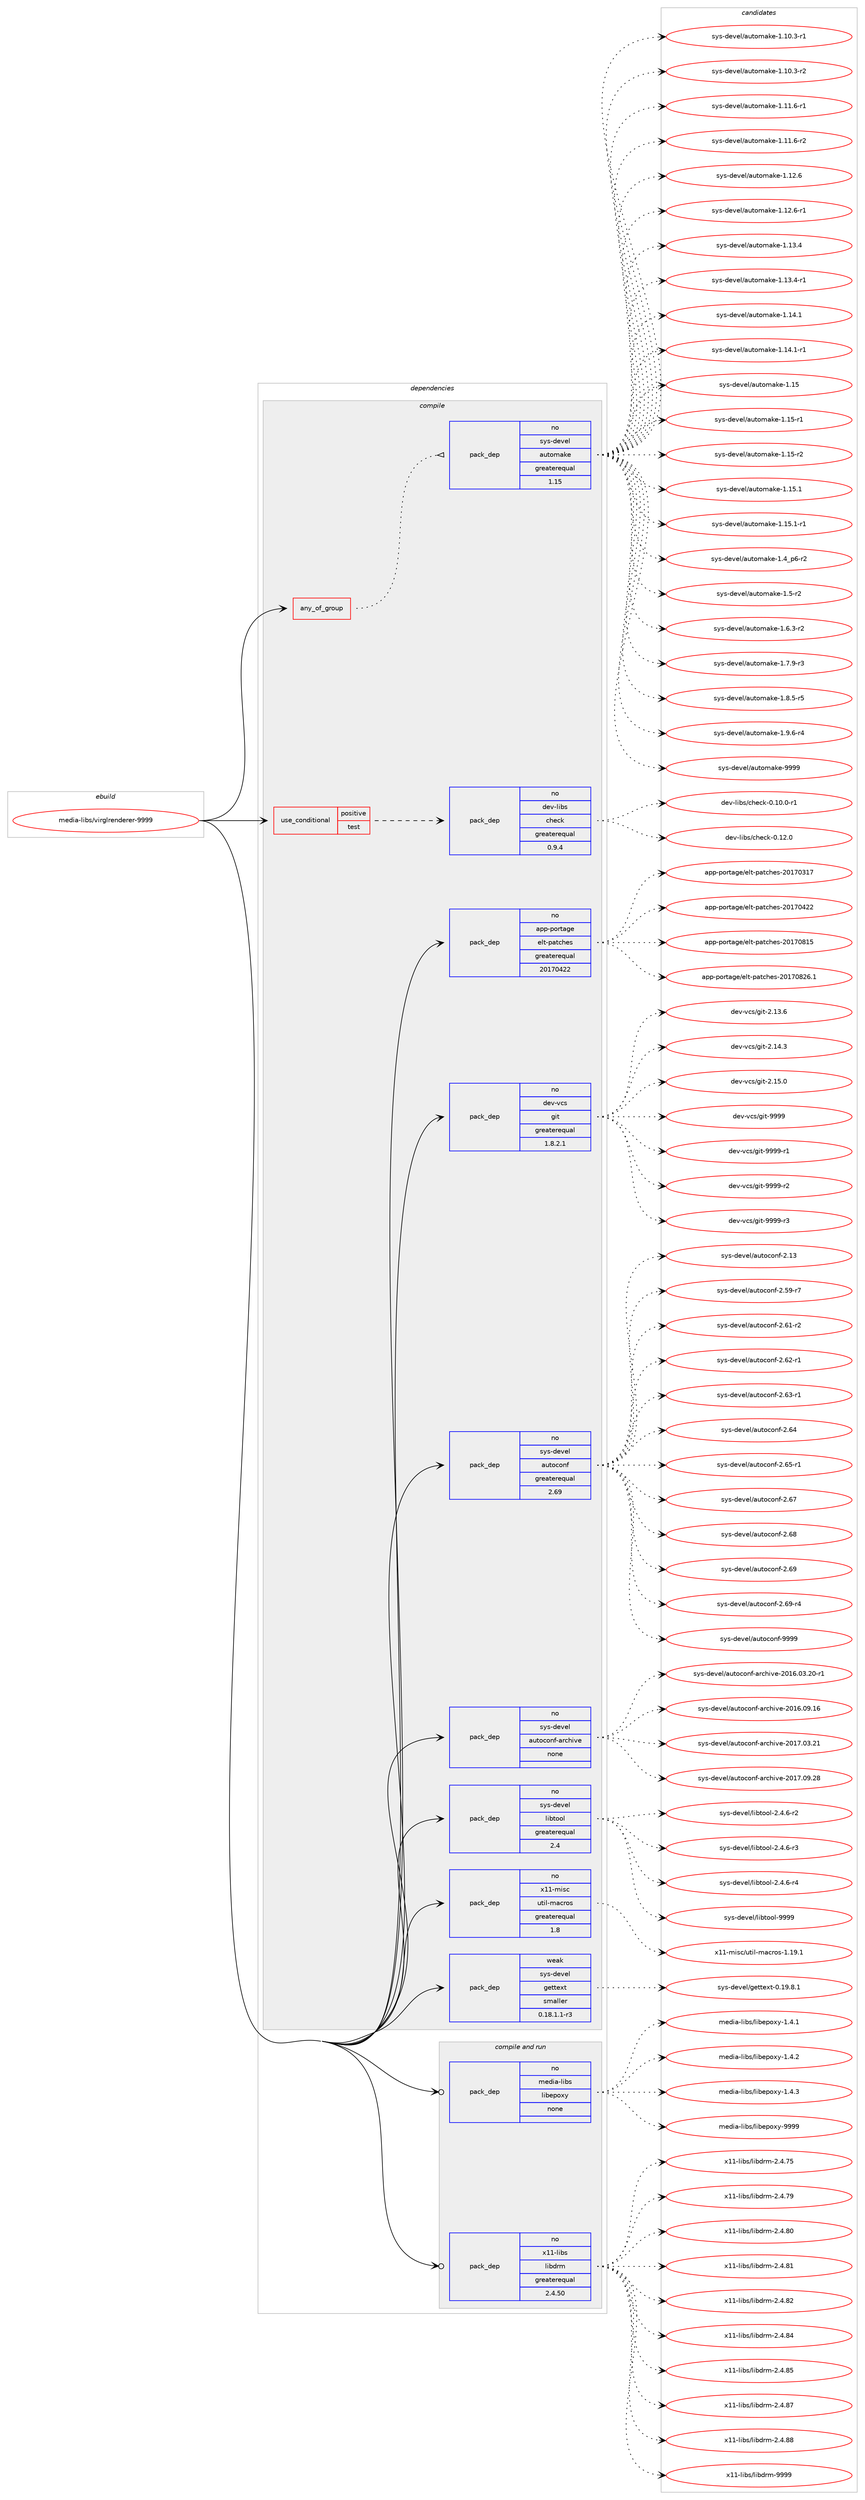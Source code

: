 digraph prolog {

# *************
# Graph options
# *************

newrank=true;
concentrate=true;
compound=true;
graph [rankdir=LR,fontname=Helvetica,fontsize=10,ranksep=1.5];#, ranksep=2.5, nodesep=0.2];
edge  [arrowhead=vee];
node  [fontname=Helvetica,fontsize=10];

# **********
# The ebuild
# **********

subgraph cluster_leftcol {
color=gray;
rank=same;
label=<<i>ebuild</i>>;
id [label="media-libs/virglrenderer-9999", color=red, width=4, href="../media-libs/virglrenderer-9999.svg"];
}

# ****************
# The dependencies
# ****************

subgraph cluster_midcol {
color=gray;
label=<<i>dependencies</i>>;
subgraph cluster_compile {
fillcolor="#eeeeee";
style=filled;
label=<<i>compile</i>>;
subgraph any5786 {
dependency370968 [label=<<TABLE BORDER="0" CELLBORDER="1" CELLSPACING="0" CELLPADDING="4"><TR><TD CELLPADDING="10">any_of_group</TD></TR></TABLE>>, shape=none, color=red];subgraph pack273387 {
dependency370969 [label=<<TABLE BORDER="0" CELLBORDER="1" CELLSPACING="0" CELLPADDING="4" WIDTH="220"><TR><TD ROWSPAN="6" CELLPADDING="30">pack_dep</TD></TR><TR><TD WIDTH="110">no</TD></TR><TR><TD>sys-devel</TD></TR><TR><TD>automake</TD></TR><TR><TD>greaterequal</TD></TR><TR><TD>1.15</TD></TR></TABLE>>, shape=none, color=blue];
}
dependency370968:e -> dependency370969:w [weight=20,style="dotted",arrowhead="oinv"];
}
id:e -> dependency370968:w [weight=20,style="solid",arrowhead="vee"];
subgraph cond91649 {
dependency370970 [label=<<TABLE BORDER="0" CELLBORDER="1" CELLSPACING="0" CELLPADDING="4"><TR><TD ROWSPAN="3" CELLPADDING="10">use_conditional</TD></TR><TR><TD>positive</TD></TR><TR><TD>test</TD></TR></TABLE>>, shape=none, color=red];
subgraph pack273388 {
dependency370971 [label=<<TABLE BORDER="0" CELLBORDER="1" CELLSPACING="0" CELLPADDING="4" WIDTH="220"><TR><TD ROWSPAN="6" CELLPADDING="30">pack_dep</TD></TR><TR><TD WIDTH="110">no</TD></TR><TR><TD>dev-libs</TD></TR><TR><TD>check</TD></TR><TR><TD>greaterequal</TD></TR><TR><TD>0.9.4</TD></TR></TABLE>>, shape=none, color=blue];
}
dependency370970:e -> dependency370971:w [weight=20,style="dashed",arrowhead="vee"];
}
id:e -> dependency370970:w [weight=20,style="solid",arrowhead="vee"];
subgraph pack273389 {
dependency370972 [label=<<TABLE BORDER="0" CELLBORDER="1" CELLSPACING="0" CELLPADDING="4" WIDTH="220"><TR><TD ROWSPAN="6" CELLPADDING="30">pack_dep</TD></TR><TR><TD WIDTH="110">no</TD></TR><TR><TD>app-portage</TD></TR><TR><TD>elt-patches</TD></TR><TR><TD>greaterequal</TD></TR><TR><TD>20170422</TD></TR></TABLE>>, shape=none, color=blue];
}
id:e -> dependency370972:w [weight=20,style="solid",arrowhead="vee"];
subgraph pack273390 {
dependency370973 [label=<<TABLE BORDER="0" CELLBORDER="1" CELLSPACING="0" CELLPADDING="4" WIDTH="220"><TR><TD ROWSPAN="6" CELLPADDING="30">pack_dep</TD></TR><TR><TD WIDTH="110">no</TD></TR><TR><TD>dev-vcs</TD></TR><TR><TD>git</TD></TR><TR><TD>greaterequal</TD></TR><TR><TD>1.8.2.1</TD></TR></TABLE>>, shape=none, color=blue];
}
id:e -> dependency370973:w [weight=20,style="solid",arrowhead="vee"];
subgraph pack273391 {
dependency370974 [label=<<TABLE BORDER="0" CELLBORDER="1" CELLSPACING="0" CELLPADDING="4" WIDTH="220"><TR><TD ROWSPAN="6" CELLPADDING="30">pack_dep</TD></TR><TR><TD WIDTH="110">no</TD></TR><TR><TD>sys-devel</TD></TR><TR><TD>autoconf</TD></TR><TR><TD>greaterequal</TD></TR><TR><TD>2.69</TD></TR></TABLE>>, shape=none, color=blue];
}
id:e -> dependency370974:w [weight=20,style="solid",arrowhead="vee"];
subgraph pack273392 {
dependency370975 [label=<<TABLE BORDER="0" CELLBORDER="1" CELLSPACING="0" CELLPADDING="4" WIDTH="220"><TR><TD ROWSPAN="6" CELLPADDING="30">pack_dep</TD></TR><TR><TD WIDTH="110">no</TD></TR><TR><TD>sys-devel</TD></TR><TR><TD>autoconf-archive</TD></TR><TR><TD>none</TD></TR><TR><TD></TD></TR></TABLE>>, shape=none, color=blue];
}
id:e -> dependency370975:w [weight=20,style="solid",arrowhead="vee"];
subgraph pack273393 {
dependency370976 [label=<<TABLE BORDER="0" CELLBORDER="1" CELLSPACING="0" CELLPADDING="4" WIDTH="220"><TR><TD ROWSPAN="6" CELLPADDING="30">pack_dep</TD></TR><TR><TD WIDTH="110">no</TD></TR><TR><TD>sys-devel</TD></TR><TR><TD>libtool</TD></TR><TR><TD>greaterequal</TD></TR><TR><TD>2.4</TD></TR></TABLE>>, shape=none, color=blue];
}
id:e -> dependency370976:w [weight=20,style="solid",arrowhead="vee"];
subgraph pack273394 {
dependency370977 [label=<<TABLE BORDER="0" CELLBORDER="1" CELLSPACING="0" CELLPADDING="4" WIDTH="220"><TR><TD ROWSPAN="6" CELLPADDING="30">pack_dep</TD></TR><TR><TD WIDTH="110">no</TD></TR><TR><TD>x11-misc</TD></TR><TR><TD>util-macros</TD></TR><TR><TD>greaterequal</TD></TR><TR><TD>1.8</TD></TR></TABLE>>, shape=none, color=blue];
}
id:e -> dependency370977:w [weight=20,style="solid",arrowhead="vee"];
subgraph pack273395 {
dependency370978 [label=<<TABLE BORDER="0" CELLBORDER="1" CELLSPACING="0" CELLPADDING="4" WIDTH="220"><TR><TD ROWSPAN="6" CELLPADDING="30">pack_dep</TD></TR><TR><TD WIDTH="110">weak</TD></TR><TR><TD>sys-devel</TD></TR><TR><TD>gettext</TD></TR><TR><TD>smaller</TD></TR><TR><TD>0.18.1.1-r3</TD></TR></TABLE>>, shape=none, color=blue];
}
id:e -> dependency370978:w [weight=20,style="solid",arrowhead="vee"];
}
subgraph cluster_compileandrun {
fillcolor="#eeeeee";
style=filled;
label=<<i>compile and run</i>>;
subgraph pack273396 {
dependency370979 [label=<<TABLE BORDER="0" CELLBORDER="1" CELLSPACING="0" CELLPADDING="4" WIDTH="220"><TR><TD ROWSPAN="6" CELLPADDING="30">pack_dep</TD></TR><TR><TD WIDTH="110">no</TD></TR><TR><TD>media-libs</TD></TR><TR><TD>libepoxy</TD></TR><TR><TD>none</TD></TR><TR><TD></TD></TR></TABLE>>, shape=none, color=blue];
}
id:e -> dependency370979:w [weight=20,style="solid",arrowhead="odotvee"];
subgraph pack273397 {
dependency370980 [label=<<TABLE BORDER="0" CELLBORDER="1" CELLSPACING="0" CELLPADDING="4" WIDTH="220"><TR><TD ROWSPAN="6" CELLPADDING="30">pack_dep</TD></TR><TR><TD WIDTH="110">no</TD></TR><TR><TD>x11-libs</TD></TR><TR><TD>libdrm</TD></TR><TR><TD>greaterequal</TD></TR><TR><TD>2.4.50</TD></TR></TABLE>>, shape=none, color=blue];
}
id:e -> dependency370980:w [weight=20,style="solid",arrowhead="odotvee"];
}
subgraph cluster_run {
fillcolor="#eeeeee";
style=filled;
label=<<i>run</i>>;
}
}

# **************
# The candidates
# **************

subgraph cluster_choices {
rank=same;
color=gray;
label=<<i>candidates</i>>;

subgraph choice273387 {
color=black;
nodesep=1;
choice11512111545100101118101108479711711611110997107101454946494846514511449 [label="sys-devel/automake-1.10.3-r1", color=red, width=4,href="../sys-devel/automake-1.10.3-r1.svg"];
choice11512111545100101118101108479711711611110997107101454946494846514511450 [label="sys-devel/automake-1.10.3-r2", color=red, width=4,href="../sys-devel/automake-1.10.3-r2.svg"];
choice11512111545100101118101108479711711611110997107101454946494946544511449 [label="sys-devel/automake-1.11.6-r1", color=red, width=4,href="../sys-devel/automake-1.11.6-r1.svg"];
choice11512111545100101118101108479711711611110997107101454946494946544511450 [label="sys-devel/automake-1.11.6-r2", color=red, width=4,href="../sys-devel/automake-1.11.6-r2.svg"];
choice1151211154510010111810110847971171161111099710710145494649504654 [label="sys-devel/automake-1.12.6", color=red, width=4,href="../sys-devel/automake-1.12.6.svg"];
choice11512111545100101118101108479711711611110997107101454946495046544511449 [label="sys-devel/automake-1.12.6-r1", color=red, width=4,href="../sys-devel/automake-1.12.6-r1.svg"];
choice1151211154510010111810110847971171161111099710710145494649514652 [label="sys-devel/automake-1.13.4", color=red, width=4,href="../sys-devel/automake-1.13.4.svg"];
choice11512111545100101118101108479711711611110997107101454946495146524511449 [label="sys-devel/automake-1.13.4-r1", color=red, width=4,href="../sys-devel/automake-1.13.4-r1.svg"];
choice1151211154510010111810110847971171161111099710710145494649524649 [label="sys-devel/automake-1.14.1", color=red, width=4,href="../sys-devel/automake-1.14.1.svg"];
choice11512111545100101118101108479711711611110997107101454946495246494511449 [label="sys-devel/automake-1.14.1-r1", color=red, width=4,href="../sys-devel/automake-1.14.1-r1.svg"];
choice115121115451001011181011084797117116111109971071014549464953 [label="sys-devel/automake-1.15", color=red, width=4,href="../sys-devel/automake-1.15.svg"];
choice1151211154510010111810110847971171161111099710710145494649534511449 [label="sys-devel/automake-1.15-r1", color=red, width=4,href="../sys-devel/automake-1.15-r1.svg"];
choice1151211154510010111810110847971171161111099710710145494649534511450 [label="sys-devel/automake-1.15-r2", color=red, width=4,href="../sys-devel/automake-1.15-r2.svg"];
choice1151211154510010111810110847971171161111099710710145494649534649 [label="sys-devel/automake-1.15.1", color=red, width=4,href="../sys-devel/automake-1.15.1.svg"];
choice11512111545100101118101108479711711611110997107101454946495346494511449 [label="sys-devel/automake-1.15.1-r1", color=red, width=4,href="../sys-devel/automake-1.15.1-r1.svg"];
choice115121115451001011181011084797117116111109971071014549465295112544511450 [label="sys-devel/automake-1.4_p6-r2", color=red, width=4,href="../sys-devel/automake-1.4_p6-r2.svg"];
choice11512111545100101118101108479711711611110997107101454946534511450 [label="sys-devel/automake-1.5-r2", color=red, width=4,href="../sys-devel/automake-1.5-r2.svg"];
choice115121115451001011181011084797117116111109971071014549465446514511450 [label="sys-devel/automake-1.6.3-r2", color=red, width=4,href="../sys-devel/automake-1.6.3-r2.svg"];
choice115121115451001011181011084797117116111109971071014549465546574511451 [label="sys-devel/automake-1.7.9-r3", color=red, width=4,href="../sys-devel/automake-1.7.9-r3.svg"];
choice115121115451001011181011084797117116111109971071014549465646534511453 [label="sys-devel/automake-1.8.5-r5", color=red, width=4,href="../sys-devel/automake-1.8.5-r5.svg"];
choice115121115451001011181011084797117116111109971071014549465746544511452 [label="sys-devel/automake-1.9.6-r4", color=red, width=4,href="../sys-devel/automake-1.9.6-r4.svg"];
choice115121115451001011181011084797117116111109971071014557575757 [label="sys-devel/automake-9999", color=red, width=4,href="../sys-devel/automake-9999.svg"];
dependency370969:e -> choice11512111545100101118101108479711711611110997107101454946494846514511449:w [style=dotted,weight="100"];
dependency370969:e -> choice11512111545100101118101108479711711611110997107101454946494846514511450:w [style=dotted,weight="100"];
dependency370969:e -> choice11512111545100101118101108479711711611110997107101454946494946544511449:w [style=dotted,weight="100"];
dependency370969:e -> choice11512111545100101118101108479711711611110997107101454946494946544511450:w [style=dotted,weight="100"];
dependency370969:e -> choice1151211154510010111810110847971171161111099710710145494649504654:w [style=dotted,weight="100"];
dependency370969:e -> choice11512111545100101118101108479711711611110997107101454946495046544511449:w [style=dotted,weight="100"];
dependency370969:e -> choice1151211154510010111810110847971171161111099710710145494649514652:w [style=dotted,weight="100"];
dependency370969:e -> choice11512111545100101118101108479711711611110997107101454946495146524511449:w [style=dotted,weight="100"];
dependency370969:e -> choice1151211154510010111810110847971171161111099710710145494649524649:w [style=dotted,weight="100"];
dependency370969:e -> choice11512111545100101118101108479711711611110997107101454946495246494511449:w [style=dotted,weight="100"];
dependency370969:e -> choice115121115451001011181011084797117116111109971071014549464953:w [style=dotted,weight="100"];
dependency370969:e -> choice1151211154510010111810110847971171161111099710710145494649534511449:w [style=dotted,weight="100"];
dependency370969:e -> choice1151211154510010111810110847971171161111099710710145494649534511450:w [style=dotted,weight="100"];
dependency370969:e -> choice1151211154510010111810110847971171161111099710710145494649534649:w [style=dotted,weight="100"];
dependency370969:e -> choice11512111545100101118101108479711711611110997107101454946495346494511449:w [style=dotted,weight="100"];
dependency370969:e -> choice115121115451001011181011084797117116111109971071014549465295112544511450:w [style=dotted,weight="100"];
dependency370969:e -> choice11512111545100101118101108479711711611110997107101454946534511450:w [style=dotted,weight="100"];
dependency370969:e -> choice115121115451001011181011084797117116111109971071014549465446514511450:w [style=dotted,weight="100"];
dependency370969:e -> choice115121115451001011181011084797117116111109971071014549465546574511451:w [style=dotted,weight="100"];
dependency370969:e -> choice115121115451001011181011084797117116111109971071014549465646534511453:w [style=dotted,weight="100"];
dependency370969:e -> choice115121115451001011181011084797117116111109971071014549465746544511452:w [style=dotted,weight="100"];
dependency370969:e -> choice115121115451001011181011084797117116111109971071014557575757:w [style=dotted,weight="100"];
}
subgraph choice273388 {
color=black;
nodesep=1;
choice1001011184510810598115479910410199107454846494846484511449 [label="dev-libs/check-0.10.0-r1", color=red, width=4,href="../dev-libs/check-0.10.0-r1.svg"];
choice100101118451081059811547991041019910745484649504648 [label="dev-libs/check-0.12.0", color=red, width=4,href="../dev-libs/check-0.12.0.svg"];
dependency370971:e -> choice1001011184510810598115479910410199107454846494846484511449:w [style=dotted,weight="100"];
dependency370971:e -> choice100101118451081059811547991041019910745484649504648:w [style=dotted,weight="100"];
}
subgraph choice273389 {
color=black;
nodesep=1;
choice97112112451121111141169710310147101108116451129711699104101115455048495548514955 [label="app-portage/elt-patches-20170317", color=red, width=4,href="../app-portage/elt-patches-20170317.svg"];
choice97112112451121111141169710310147101108116451129711699104101115455048495548525050 [label="app-portage/elt-patches-20170422", color=red, width=4,href="../app-portage/elt-patches-20170422.svg"];
choice97112112451121111141169710310147101108116451129711699104101115455048495548564953 [label="app-portage/elt-patches-20170815", color=red, width=4,href="../app-portage/elt-patches-20170815.svg"];
choice971121124511211111411697103101471011081164511297116991041011154550484955485650544649 [label="app-portage/elt-patches-20170826.1", color=red, width=4,href="../app-portage/elt-patches-20170826.1.svg"];
dependency370972:e -> choice97112112451121111141169710310147101108116451129711699104101115455048495548514955:w [style=dotted,weight="100"];
dependency370972:e -> choice97112112451121111141169710310147101108116451129711699104101115455048495548525050:w [style=dotted,weight="100"];
dependency370972:e -> choice97112112451121111141169710310147101108116451129711699104101115455048495548564953:w [style=dotted,weight="100"];
dependency370972:e -> choice971121124511211111411697103101471011081164511297116991041011154550484955485650544649:w [style=dotted,weight="100"];
}
subgraph choice273390 {
color=black;
nodesep=1;
choice10010111845118991154710310511645504649514654 [label="dev-vcs/git-2.13.6", color=red, width=4,href="../dev-vcs/git-2.13.6.svg"];
choice10010111845118991154710310511645504649524651 [label="dev-vcs/git-2.14.3", color=red, width=4,href="../dev-vcs/git-2.14.3.svg"];
choice10010111845118991154710310511645504649534648 [label="dev-vcs/git-2.15.0", color=red, width=4,href="../dev-vcs/git-2.15.0.svg"];
choice1001011184511899115471031051164557575757 [label="dev-vcs/git-9999", color=red, width=4,href="../dev-vcs/git-9999.svg"];
choice10010111845118991154710310511645575757574511449 [label="dev-vcs/git-9999-r1", color=red, width=4,href="../dev-vcs/git-9999-r1.svg"];
choice10010111845118991154710310511645575757574511450 [label="dev-vcs/git-9999-r2", color=red, width=4,href="../dev-vcs/git-9999-r2.svg"];
choice10010111845118991154710310511645575757574511451 [label="dev-vcs/git-9999-r3", color=red, width=4,href="../dev-vcs/git-9999-r3.svg"];
dependency370973:e -> choice10010111845118991154710310511645504649514654:w [style=dotted,weight="100"];
dependency370973:e -> choice10010111845118991154710310511645504649524651:w [style=dotted,weight="100"];
dependency370973:e -> choice10010111845118991154710310511645504649534648:w [style=dotted,weight="100"];
dependency370973:e -> choice1001011184511899115471031051164557575757:w [style=dotted,weight="100"];
dependency370973:e -> choice10010111845118991154710310511645575757574511449:w [style=dotted,weight="100"];
dependency370973:e -> choice10010111845118991154710310511645575757574511450:w [style=dotted,weight="100"];
dependency370973:e -> choice10010111845118991154710310511645575757574511451:w [style=dotted,weight="100"];
}
subgraph choice273391 {
color=black;
nodesep=1;
choice115121115451001011181011084797117116111991111101024550464951 [label="sys-devel/autoconf-2.13", color=red, width=4,href="../sys-devel/autoconf-2.13.svg"];
choice1151211154510010111810110847971171161119911111010245504653574511455 [label="sys-devel/autoconf-2.59-r7", color=red, width=4,href="../sys-devel/autoconf-2.59-r7.svg"];
choice1151211154510010111810110847971171161119911111010245504654494511450 [label="sys-devel/autoconf-2.61-r2", color=red, width=4,href="../sys-devel/autoconf-2.61-r2.svg"];
choice1151211154510010111810110847971171161119911111010245504654504511449 [label="sys-devel/autoconf-2.62-r1", color=red, width=4,href="../sys-devel/autoconf-2.62-r1.svg"];
choice1151211154510010111810110847971171161119911111010245504654514511449 [label="sys-devel/autoconf-2.63-r1", color=red, width=4,href="../sys-devel/autoconf-2.63-r1.svg"];
choice115121115451001011181011084797117116111991111101024550465452 [label="sys-devel/autoconf-2.64", color=red, width=4,href="../sys-devel/autoconf-2.64.svg"];
choice1151211154510010111810110847971171161119911111010245504654534511449 [label="sys-devel/autoconf-2.65-r1", color=red, width=4,href="../sys-devel/autoconf-2.65-r1.svg"];
choice115121115451001011181011084797117116111991111101024550465455 [label="sys-devel/autoconf-2.67", color=red, width=4,href="../sys-devel/autoconf-2.67.svg"];
choice115121115451001011181011084797117116111991111101024550465456 [label="sys-devel/autoconf-2.68", color=red, width=4,href="../sys-devel/autoconf-2.68.svg"];
choice115121115451001011181011084797117116111991111101024550465457 [label="sys-devel/autoconf-2.69", color=red, width=4,href="../sys-devel/autoconf-2.69.svg"];
choice1151211154510010111810110847971171161119911111010245504654574511452 [label="sys-devel/autoconf-2.69-r4", color=red, width=4,href="../sys-devel/autoconf-2.69-r4.svg"];
choice115121115451001011181011084797117116111991111101024557575757 [label="sys-devel/autoconf-9999", color=red, width=4,href="../sys-devel/autoconf-9999.svg"];
dependency370974:e -> choice115121115451001011181011084797117116111991111101024550464951:w [style=dotted,weight="100"];
dependency370974:e -> choice1151211154510010111810110847971171161119911111010245504653574511455:w [style=dotted,weight="100"];
dependency370974:e -> choice1151211154510010111810110847971171161119911111010245504654494511450:w [style=dotted,weight="100"];
dependency370974:e -> choice1151211154510010111810110847971171161119911111010245504654504511449:w [style=dotted,weight="100"];
dependency370974:e -> choice1151211154510010111810110847971171161119911111010245504654514511449:w [style=dotted,weight="100"];
dependency370974:e -> choice115121115451001011181011084797117116111991111101024550465452:w [style=dotted,weight="100"];
dependency370974:e -> choice1151211154510010111810110847971171161119911111010245504654534511449:w [style=dotted,weight="100"];
dependency370974:e -> choice115121115451001011181011084797117116111991111101024550465455:w [style=dotted,weight="100"];
dependency370974:e -> choice115121115451001011181011084797117116111991111101024550465456:w [style=dotted,weight="100"];
dependency370974:e -> choice115121115451001011181011084797117116111991111101024550465457:w [style=dotted,weight="100"];
dependency370974:e -> choice1151211154510010111810110847971171161119911111010245504654574511452:w [style=dotted,weight="100"];
dependency370974:e -> choice115121115451001011181011084797117116111991111101024557575757:w [style=dotted,weight="100"];
}
subgraph choice273392 {
color=black;
nodesep=1;
choice1151211154510010111810110847971171161119911111010245971149910410511810145504849544648514650484511449 [label="sys-devel/autoconf-archive-2016.03.20-r1", color=red, width=4,href="../sys-devel/autoconf-archive-2016.03.20-r1.svg"];
choice115121115451001011181011084797117116111991111101024597114991041051181014550484954464857464954 [label="sys-devel/autoconf-archive-2016.09.16", color=red, width=4,href="../sys-devel/autoconf-archive-2016.09.16.svg"];
choice115121115451001011181011084797117116111991111101024597114991041051181014550484955464851465049 [label="sys-devel/autoconf-archive-2017.03.21", color=red, width=4,href="../sys-devel/autoconf-archive-2017.03.21.svg"];
choice115121115451001011181011084797117116111991111101024597114991041051181014550484955464857465056 [label="sys-devel/autoconf-archive-2017.09.28", color=red, width=4,href="../sys-devel/autoconf-archive-2017.09.28.svg"];
dependency370975:e -> choice1151211154510010111810110847971171161119911111010245971149910410511810145504849544648514650484511449:w [style=dotted,weight="100"];
dependency370975:e -> choice115121115451001011181011084797117116111991111101024597114991041051181014550484954464857464954:w [style=dotted,weight="100"];
dependency370975:e -> choice115121115451001011181011084797117116111991111101024597114991041051181014550484955464851465049:w [style=dotted,weight="100"];
dependency370975:e -> choice115121115451001011181011084797117116111991111101024597114991041051181014550484955464857465056:w [style=dotted,weight="100"];
}
subgraph choice273393 {
color=black;
nodesep=1;
choice1151211154510010111810110847108105981161111111084550465246544511450 [label="sys-devel/libtool-2.4.6-r2", color=red, width=4,href="../sys-devel/libtool-2.4.6-r2.svg"];
choice1151211154510010111810110847108105981161111111084550465246544511451 [label="sys-devel/libtool-2.4.6-r3", color=red, width=4,href="../sys-devel/libtool-2.4.6-r3.svg"];
choice1151211154510010111810110847108105981161111111084550465246544511452 [label="sys-devel/libtool-2.4.6-r4", color=red, width=4,href="../sys-devel/libtool-2.4.6-r4.svg"];
choice1151211154510010111810110847108105981161111111084557575757 [label="sys-devel/libtool-9999", color=red, width=4,href="../sys-devel/libtool-9999.svg"];
dependency370976:e -> choice1151211154510010111810110847108105981161111111084550465246544511450:w [style=dotted,weight="100"];
dependency370976:e -> choice1151211154510010111810110847108105981161111111084550465246544511451:w [style=dotted,weight="100"];
dependency370976:e -> choice1151211154510010111810110847108105981161111111084550465246544511452:w [style=dotted,weight="100"];
dependency370976:e -> choice1151211154510010111810110847108105981161111111084557575757:w [style=dotted,weight="100"];
}
subgraph choice273394 {
color=black;
nodesep=1;
choice120494945109105115994711711610510845109979911411111545494649574649 [label="x11-misc/util-macros-1.19.1", color=red, width=4,href="../x11-misc/util-macros-1.19.1.svg"];
dependency370977:e -> choice120494945109105115994711711610510845109979911411111545494649574649:w [style=dotted,weight="100"];
}
subgraph choice273395 {
color=black;
nodesep=1;
choice1151211154510010111810110847103101116116101120116454846495746564649 [label="sys-devel/gettext-0.19.8.1", color=red, width=4,href="../sys-devel/gettext-0.19.8.1.svg"];
dependency370978:e -> choice1151211154510010111810110847103101116116101120116454846495746564649:w [style=dotted,weight="100"];
}
subgraph choice273396 {
color=black;
nodesep=1;
choice1091011001059745108105981154710810598101112111120121454946524649 [label="media-libs/libepoxy-1.4.1", color=red, width=4,href="../media-libs/libepoxy-1.4.1.svg"];
choice1091011001059745108105981154710810598101112111120121454946524650 [label="media-libs/libepoxy-1.4.2", color=red, width=4,href="../media-libs/libepoxy-1.4.2.svg"];
choice1091011001059745108105981154710810598101112111120121454946524651 [label="media-libs/libepoxy-1.4.3", color=red, width=4,href="../media-libs/libepoxy-1.4.3.svg"];
choice10910110010597451081059811547108105981011121111201214557575757 [label="media-libs/libepoxy-9999", color=red, width=4,href="../media-libs/libepoxy-9999.svg"];
dependency370979:e -> choice1091011001059745108105981154710810598101112111120121454946524649:w [style=dotted,weight="100"];
dependency370979:e -> choice1091011001059745108105981154710810598101112111120121454946524650:w [style=dotted,weight="100"];
dependency370979:e -> choice1091011001059745108105981154710810598101112111120121454946524651:w [style=dotted,weight="100"];
dependency370979:e -> choice10910110010597451081059811547108105981011121111201214557575757:w [style=dotted,weight="100"];
}
subgraph choice273397 {
color=black;
nodesep=1;
choice12049494510810598115471081059810011410945504652465553 [label="x11-libs/libdrm-2.4.75", color=red, width=4,href="../x11-libs/libdrm-2.4.75.svg"];
choice12049494510810598115471081059810011410945504652465557 [label="x11-libs/libdrm-2.4.79", color=red, width=4,href="../x11-libs/libdrm-2.4.79.svg"];
choice12049494510810598115471081059810011410945504652465648 [label="x11-libs/libdrm-2.4.80", color=red, width=4,href="../x11-libs/libdrm-2.4.80.svg"];
choice12049494510810598115471081059810011410945504652465649 [label="x11-libs/libdrm-2.4.81", color=red, width=4,href="../x11-libs/libdrm-2.4.81.svg"];
choice12049494510810598115471081059810011410945504652465650 [label="x11-libs/libdrm-2.4.82", color=red, width=4,href="../x11-libs/libdrm-2.4.82.svg"];
choice12049494510810598115471081059810011410945504652465652 [label="x11-libs/libdrm-2.4.84", color=red, width=4,href="../x11-libs/libdrm-2.4.84.svg"];
choice12049494510810598115471081059810011410945504652465653 [label="x11-libs/libdrm-2.4.85", color=red, width=4,href="../x11-libs/libdrm-2.4.85.svg"];
choice12049494510810598115471081059810011410945504652465655 [label="x11-libs/libdrm-2.4.87", color=red, width=4,href="../x11-libs/libdrm-2.4.87.svg"];
choice12049494510810598115471081059810011410945504652465656 [label="x11-libs/libdrm-2.4.88", color=red, width=4,href="../x11-libs/libdrm-2.4.88.svg"];
choice1204949451081059811547108105981001141094557575757 [label="x11-libs/libdrm-9999", color=red, width=4,href="../x11-libs/libdrm-9999.svg"];
dependency370980:e -> choice12049494510810598115471081059810011410945504652465553:w [style=dotted,weight="100"];
dependency370980:e -> choice12049494510810598115471081059810011410945504652465557:w [style=dotted,weight="100"];
dependency370980:e -> choice12049494510810598115471081059810011410945504652465648:w [style=dotted,weight="100"];
dependency370980:e -> choice12049494510810598115471081059810011410945504652465649:w [style=dotted,weight="100"];
dependency370980:e -> choice12049494510810598115471081059810011410945504652465650:w [style=dotted,weight="100"];
dependency370980:e -> choice12049494510810598115471081059810011410945504652465652:w [style=dotted,weight="100"];
dependency370980:e -> choice12049494510810598115471081059810011410945504652465653:w [style=dotted,weight="100"];
dependency370980:e -> choice12049494510810598115471081059810011410945504652465655:w [style=dotted,weight="100"];
dependency370980:e -> choice12049494510810598115471081059810011410945504652465656:w [style=dotted,weight="100"];
dependency370980:e -> choice1204949451081059811547108105981001141094557575757:w [style=dotted,weight="100"];
}
}

}
